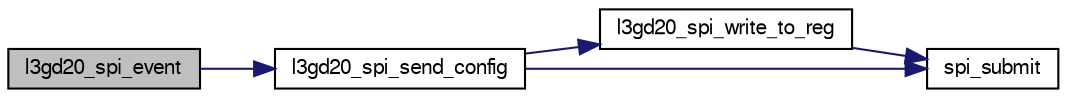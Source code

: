 digraph "l3gd20_spi_event"
{
  edge [fontname="FreeSans",fontsize="10",labelfontname="FreeSans",labelfontsize="10"];
  node [fontname="FreeSans",fontsize="10",shape=record];
  rankdir="LR";
  Node1 [label="l3gd20_spi_event",height=0.2,width=0.4,color="black", fillcolor="grey75", style="filled", fontcolor="black"];
  Node1 -> Node2 [color="midnightblue",fontsize="10",style="solid",fontname="FreeSans"];
  Node2 [label="l3gd20_spi_send_config",height=0.2,width=0.4,color="black", fillcolor="white", style="filled",URL="$l3gd20__spi_8c.html#a4a0ec290b0c95368ffc813212f7be9c9"];
  Node2 -> Node3 [color="midnightblue",fontsize="10",style="solid",fontname="FreeSans"];
  Node3 [label="l3gd20_spi_write_to_reg",height=0.2,width=0.4,color="black", fillcolor="white", style="filled",URL="$l3gd20__spi_8c.html#ad7095e98c10bc5285b717b2d05b0566d"];
  Node3 -> Node4 [color="midnightblue",fontsize="10",style="solid",fontname="FreeSans"];
  Node4 [label="spi_submit",height=0.2,width=0.4,color="black", fillcolor="white", style="filled",URL="$group__spi.html#ga5d383931766cb373ebad0b8bc26d439d",tooltip="Submit SPI transaction. "];
  Node2 -> Node4 [color="midnightblue",fontsize="10",style="solid",fontname="FreeSans"];
}
